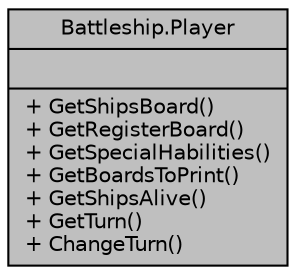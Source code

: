 digraph "Battleship.Player"
{
 // INTERACTIVE_SVG=YES
 // LATEX_PDF_SIZE
  edge [fontname="Helvetica",fontsize="10",labelfontname="Helvetica",labelfontsize="10"];
  node [fontname="Helvetica",fontsize="10",shape=record];
  Node1 [label="{Battleship.Player\n||+ GetShipsBoard()\l+ GetRegisterBoard()\l+ GetSpecialHabilities()\l+ GetBoardsToPrint()\l+ GetShipsAlive()\l+ GetTurn()\l+ ChangeTurn()\l}",height=0.2,width=0.4,color="black", fillcolor="grey75", style="filled", fontcolor="black",tooltip="Player se utiliza como una extensión de User, contiene métodos y atributos particulares para jugar al..."];
}
